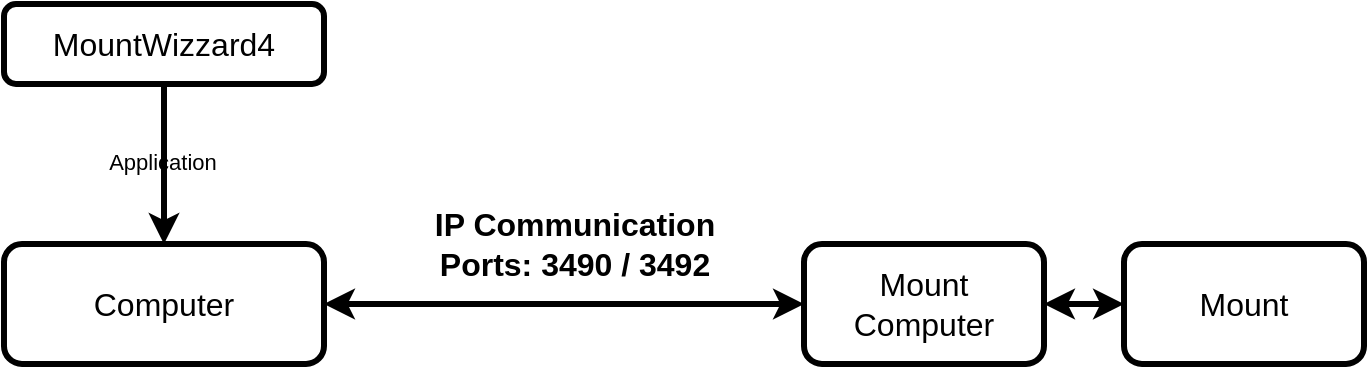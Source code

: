 <mxfile version="22.1.22" type="embed">
  <diagram id="DMmRqQQK-iC9rHZrEUie" name="Page-1">
    <mxGraphModel dx="1512" dy="1004" grid="1" gridSize="10" guides="1" tooltips="1" connect="1" arrows="1" fold="1" page="1" pageScale="1" pageWidth="850" pageHeight="1100" math="0" shadow="0">
      <root>
        <mxCell id="0" />
        <mxCell id="1" parent="0" />
        <mxCell id="12" value="Computer" style="rounded=1;whiteSpace=wrap;html=1;strokeWidth=3;fontSize=16;labelBackgroundColor=none;" parent="1" vertex="1">
          <mxGeometry x="120" y="200" width="160" height="60" as="geometry" />
        </mxCell>
        <mxCell id="2" value="Mount Computer" style="rounded=1;whiteSpace=wrap;html=1;strokeWidth=3;fontSize=16;labelBackgroundColor=none;" parent="1" vertex="1">
          <mxGeometry x="520" y="200" width="120" height="60" as="geometry" />
        </mxCell>
        <mxCell id="4" value="" style="endArrow=classic;startArrow=classic;html=1;strokeWidth=3;labelBackgroundColor=none;fontColor=default;" parent="1" target="2" edge="1">
          <mxGeometry width="50" height="50" relative="1" as="geometry">
            <mxPoint x="280" y="230" as="sourcePoint" />
            <mxPoint x="430" y="400" as="targetPoint" />
          </mxGeometry>
        </mxCell>
        <mxCell id="5" value="IP Communication&lt;br&gt;Ports:&amp;nbsp;3490 / 3492" style="text;strokeColor=none;fillColor=none;html=1;fontSize=16;fontStyle=1;verticalAlign=middle;align=center;labelBackgroundColor=none;" parent="1" vertex="1">
          <mxGeometry x="330" y="180" width="150" height="40" as="geometry" />
        </mxCell>
        <mxCell id="10" value="Mount" style="rounded=1;whiteSpace=wrap;html=1;strokeWidth=3;fontSize=16;labelBackgroundColor=none;" parent="1" vertex="1">
          <mxGeometry x="680" y="200" width="120" height="60" as="geometry" />
        </mxCell>
        <mxCell id="11" value="" style="endArrow=classic;startArrow=classic;html=1;exitX=1;exitY=0.5;exitDx=0;exitDy=0;strokeWidth=3;entryX=0;entryY=0.5;entryDx=0;entryDy=0;labelBackgroundColor=none;fontColor=default;" parent="1" source="2" target="10" edge="1">
          <mxGeometry width="50" height="50" relative="1" as="geometry">
            <mxPoint x="560" y="319" as="sourcePoint" />
            <mxPoint x="620" y="310" as="targetPoint" />
          </mxGeometry>
        </mxCell>
        <mxCell id="13" value="MountWizzard4" style="rounded=1;whiteSpace=wrap;html=1;strokeWidth=3;fontSize=16;labelBackgroundColor=none;" parent="1" vertex="1">
          <mxGeometry x="120" y="80" width="160" height="40" as="geometry" />
        </mxCell>
        <mxCell id="15" value="" style="endArrow=none;startArrow=classic;html=1;strokeWidth=3;exitX=0.5;exitY=0;exitDx=0;exitDy=0;entryX=0.5;entryY=1;entryDx=0;entryDy=0;startFill=1;endFill=0;labelBackgroundColor=none;fontColor=default;" parent="1" source="12" target="13" edge="1">
          <mxGeometry width="50" height="50" relative="1" as="geometry">
            <mxPoint x="290" y="240" as="sourcePoint" />
            <mxPoint x="530" y="240" as="targetPoint" />
          </mxGeometry>
        </mxCell>
        <mxCell id="16" value="Application" style="edgeLabel;html=1;align=center;verticalAlign=middle;resizable=0;points=[];labelBackgroundColor=none;" parent="15" vertex="1" connectable="0">
          <mxGeometry x="0.025" y="1" relative="1" as="geometry">
            <mxPoint as="offset" />
          </mxGeometry>
        </mxCell>
      </root>
    </mxGraphModel>
  </diagram>
</mxfile>
